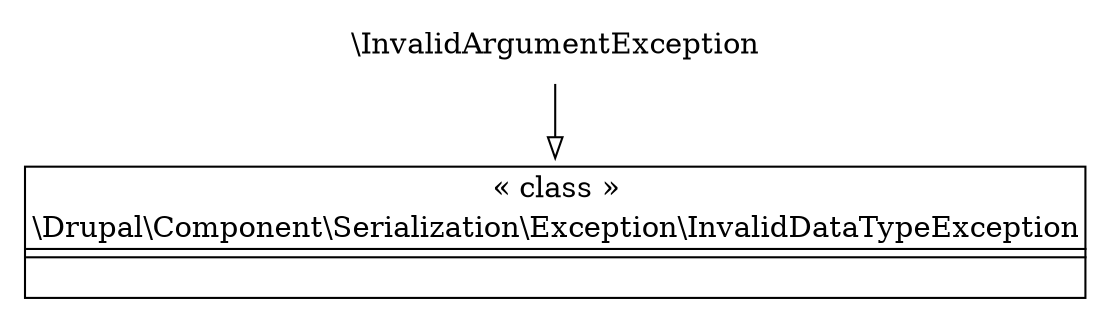 digraph "Class Diagram" {
  node [shape=plaintext]
  "\\Drupal\\Component\\Serialization\\Exception\\InvalidDataTypeException" [
    label=<
<table border="1" cellpadding="2" cellspacing="0" cellborder="0">
<tr><td align="center">&laquo; class &raquo;</td></tr>
<tr><td align="center" title="class InvalidDataTypeException">\\Drupal\\Component\\Serialization\\Exception\\InvalidDataTypeException</td></tr><hr />
<tr><td></td></tr>
<hr />
<tr><td>&nbsp;</td></tr>
</table>
  >
  ];
"\\InvalidArgumentException" -> "\\Drupal\\Component\\Serialization\\Exception\\InvalidDataTypeException" [arrowhead="empty"];

}